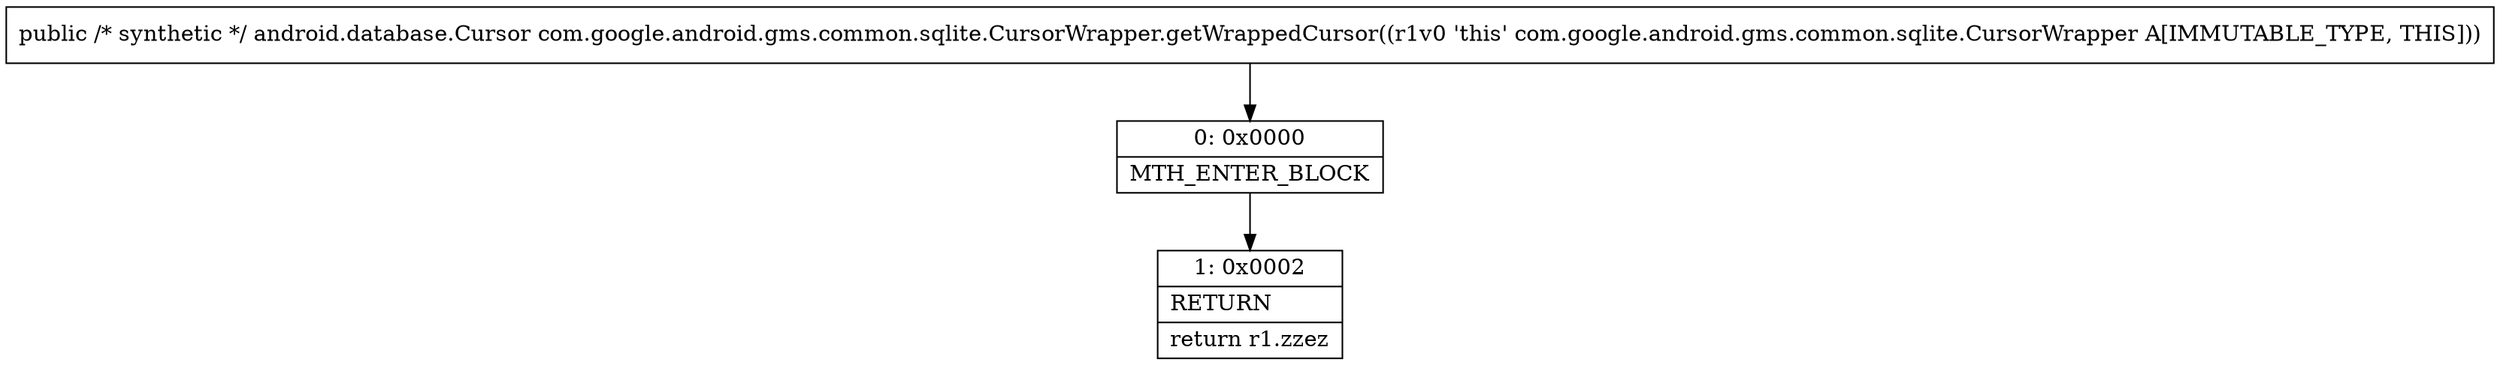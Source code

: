 digraph "CFG forcom.google.android.gms.common.sqlite.CursorWrapper.getWrappedCursor()Landroid\/database\/Cursor;" {
Node_0 [shape=record,label="{0\:\ 0x0000|MTH_ENTER_BLOCK\l}"];
Node_1 [shape=record,label="{1\:\ 0x0002|RETURN\l|return r1.zzez\l}"];
MethodNode[shape=record,label="{public \/* synthetic *\/ android.database.Cursor com.google.android.gms.common.sqlite.CursorWrapper.getWrappedCursor((r1v0 'this' com.google.android.gms.common.sqlite.CursorWrapper A[IMMUTABLE_TYPE, THIS])) }"];
MethodNode -> Node_0;
Node_0 -> Node_1;
}

